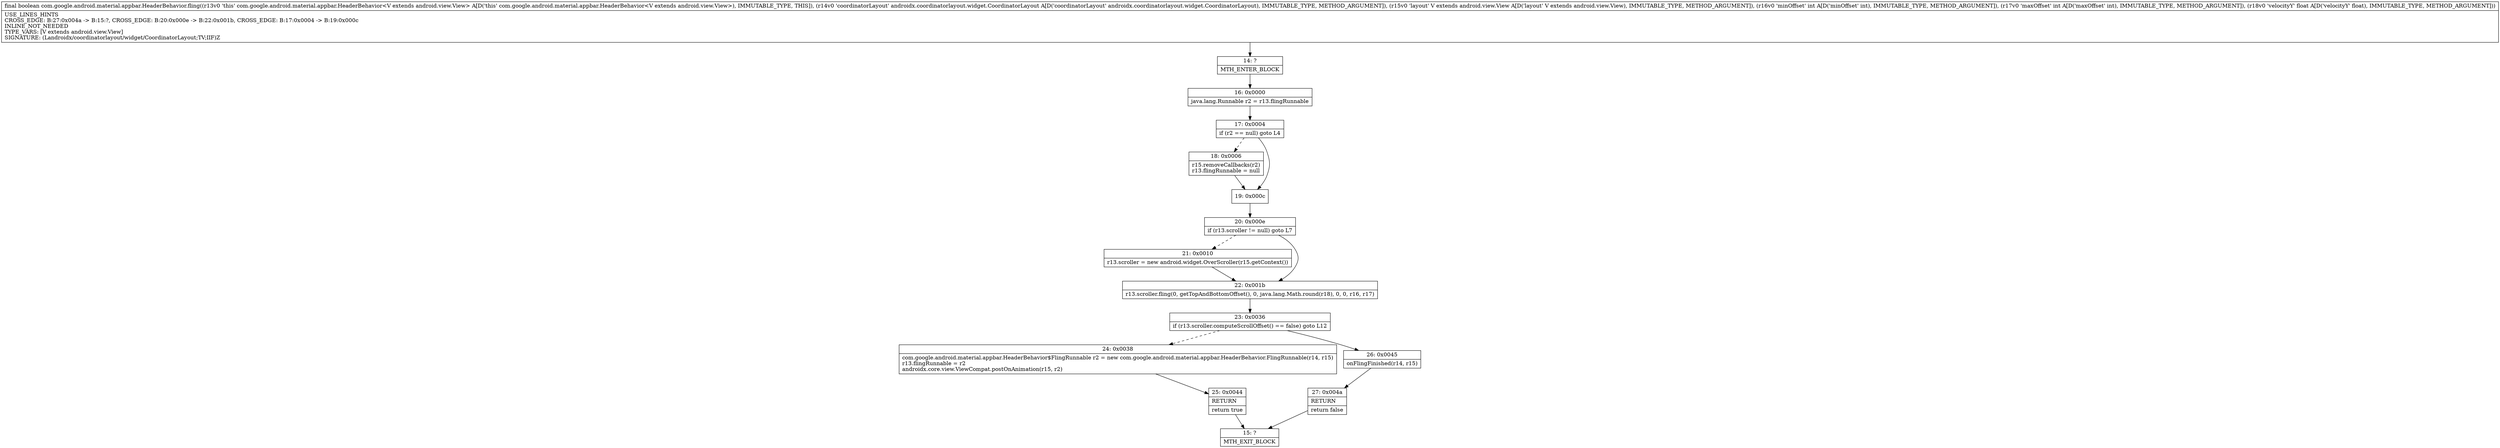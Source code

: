 digraph "CFG forcom.google.android.material.appbar.HeaderBehavior.fling(Landroidx\/coordinatorlayout\/widget\/CoordinatorLayout;Landroid\/view\/View;IIF)Z" {
Node_14 [shape=record,label="{14\:\ ?|MTH_ENTER_BLOCK\l}"];
Node_16 [shape=record,label="{16\:\ 0x0000|java.lang.Runnable r2 = r13.flingRunnable\l}"];
Node_17 [shape=record,label="{17\:\ 0x0004|if (r2 == null) goto L4\l}"];
Node_18 [shape=record,label="{18\:\ 0x0006|r15.removeCallbacks(r2)\lr13.flingRunnable = null\l}"];
Node_19 [shape=record,label="{19\:\ 0x000c}"];
Node_20 [shape=record,label="{20\:\ 0x000e|if (r13.scroller != null) goto L7\l}"];
Node_21 [shape=record,label="{21\:\ 0x0010|r13.scroller = new android.widget.OverScroller(r15.getContext())\l}"];
Node_22 [shape=record,label="{22\:\ 0x001b|r13.scroller.fling(0, getTopAndBottomOffset(), 0, java.lang.Math.round(r18), 0, 0, r16, r17)\l}"];
Node_23 [shape=record,label="{23\:\ 0x0036|if (r13.scroller.computeScrollOffset() == false) goto L12\l}"];
Node_24 [shape=record,label="{24\:\ 0x0038|com.google.android.material.appbar.HeaderBehavior$FlingRunnable r2 = new com.google.android.material.appbar.HeaderBehavior.FlingRunnable(r14, r15)\lr13.flingRunnable = r2\landroidx.core.view.ViewCompat.postOnAnimation(r15, r2)\l}"];
Node_25 [shape=record,label="{25\:\ 0x0044|RETURN\l|return true\l}"];
Node_15 [shape=record,label="{15\:\ ?|MTH_EXIT_BLOCK\l}"];
Node_26 [shape=record,label="{26\:\ 0x0045|onFlingFinished(r14, r15)\l}"];
Node_27 [shape=record,label="{27\:\ 0x004a|RETURN\l|return false\l}"];
MethodNode[shape=record,label="{final boolean com.google.android.material.appbar.HeaderBehavior.fling((r13v0 'this' com.google.android.material.appbar.HeaderBehavior\<V extends android.view.View\> A[D('this' com.google.android.material.appbar.HeaderBehavior\<V extends android.view.View\>), IMMUTABLE_TYPE, THIS]), (r14v0 'coordinatorLayout' androidx.coordinatorlayout.widget.CoordinatorLayout A[D('coordinatorLayout' androidx.coordinatorlayout.widget.CoordinatorLayout), IMMUTABLE_TYPE, METHOD_ARGUMENT]), (r15v0 'layout' V extends android.view.View A[D('layout' V extends android.view.View), IMMUTABLE_TYPE, METHOD_ARGUMENT]), (r16v0 'minOffset' int A[D('minOffset' int), IMMUTABLE_TYPE, METHOD_ARGUMENT]), (r17v0 'maxOffset' int A[D('maxOffset' int), IMMUTABLE_TYPE, METHOD_ARGUMENT]), (r18v0 'velocityY' float A[D('velocityY' float), IMMUTABLE_TYPE, METHOD_ARGUMENT]))  | USE_LINES_HINTS\lCROSS_EDGE: B:27:0x004a \-\> B:15:?, CROSS_EDGE: B:20:0x000e \-\> B:22:0x001b, CROSS_EDGE: B:17:0x0004 \-\> B:19:0x000c\lINLINE_NOT_NEEDED\lTYPE_VARS: [V extends android.view.View]\lSIGNATURE: (Landroidx\/coordinatorlayout\/widget\/CoordinatorLayout;TV;IIF)Z\l}"];
MethodNode -> Node_14;Node_14 -> Node_16;
Node_16 -> Node_17;
Node_17 -> Node_18[style=dashed];
Node_17 -> Node_19;
Node_18 -> Node_19;
Node_19 -> Node_20;
Node_20 -> Node_21[style=dashed];
Node_20 -> Node_22;
Node_21 -> Node_22;
Node_22 -> Node_23;
Node_23 -> Node_24[style=dashed];
Node_23 -> Node_26;
Node_24 -> Node_25;
Node_25 -> Node_15;
Node_26 -> Node_27;
Node_27 -> Node_15;
}

